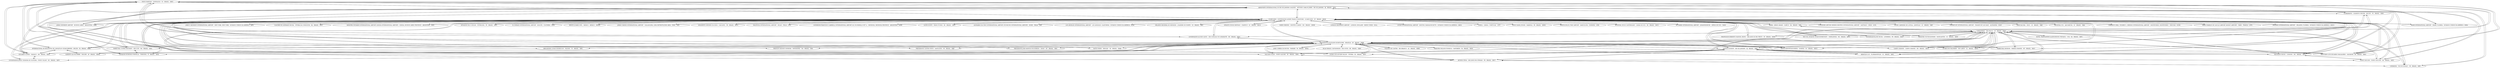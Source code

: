 digraph aeroportos {
    SBFZ [label="PINTO MARTINS - FORTALEZA - CE - BRASIL - SBFZ"];
    SBJU [label="ORLANDO BEZERRA DE MENEZES - JUAZEIRO DO NORTE - CE - BRASIL - SBJU"];
    SBRJ [label="SANTOS DUMONT - RIO DE JANEIRO - RJ - BRASIL - SBRJ"];
    SBLO [label="GOVERNADOR JOSÉ RICHA - LONDRINA - PR - BRASIL - SBLO"];
    SBCY [label="MARECHAL RONDON - VÁRZEA GRANDE - MT - BRASIL - SBCY"];
    SBPS [label="PORTO SEGURO - PORTO SEGURO - BA - BRASIL - SBPS"];
    SBSN [label="MAESTRO WILSON FONSECA - SANTARÉM - PA - BRASIL - SBSN"];
    SBGL [label="AEROPORTO INTERNACIONAL DO RIO DE JANEIRO (GALEÃO) - ANTONIO CARLOS JOBIM - RIO DE JANEIRO - RJ - BRASIL - SBGL"];
    SBCH [label="SERAFIN ENOSS BERTASO - CHAPECÓ - SC - BRASIL - SBCH"];
    SBSV [label="DEPUTADO LUÍS EDUARDO MAGALHÃES - SALVADOR - BA - BRASIL - SBSV"];
    SBMK [label="MÁRIO RIBEIRO - MONTES CLAROS - MG - BRASIL - SBMK"];
    EGLL [label="LONDON HEATHROW AIRPORT - LONDON, ENGLAND - REINO UNIDO - EGLL"];
    SBNF [label="MINISTRO VICTOR KONDER - NAVEGANTES - SC - BRASIL - SBNF"];
    SBMA [label="JOÃO CORREA DA ROCHA - MARABÁ - PA - BRASIL - SBMA"];
    KBOS [label="LOGAN INTERNATIONAL AIRPORT - BOSTON, MASSACHUSETTS - ESTADOS UNIDOS DA AMÉRICA - KBOS"];
    SBVT [label="EURICO DE AGUIAR SALLES - VITÓRIA - ES - BRASIL - SBVT"];
    SBFL [label="HERCÍLIO LUZ - FLORIANÓPOLIS - SC - BRASIL - SBFL"];
    SBPA [label="SALGADO FILHO - PORTO ALEGRE - RS - BRASIL - SBPA"];
    SBPJ [label="BRIGADEIRO LYSIAS RODRIGUES - PALMAS - TO - BRASIL - SBPJ"];
    LPPT [label="LISBOA - LISBOA - PORTUGAL - LPPT"];
    KMIA [label="MIAMI INTERNATIONAL AIRPORT - MIAMI, FLORIDA - ESTADOS UNIDOS DA AMÉRICA - KMIA"];
    SBMG [label="SÍLVIO NAME JÚNIOR - MARINGÁ - PR - BRASIL - SBMG"];
    SBIZ [label="PREFEITO RENATO MOREIRA - IMPERATRIZ - MA - BRASIL - SBIZ"];
    SBMQ [label="ALBERTO ALCOLUMBRE - MACAPÁ - AP - BRASIL - SBMQ"];
    LEBL [label="BARCELONA-EL PRAT AIRPORT - BARCELONA - ESPANHA - LEBL"];
    SBCX [label="REGIONAL HUGO CANTERGIANI - CAXIAS DO SUL - RS - BRASIL - SBCX"];
    SBBV [label="ATLAS BRASIL CANTANHEDE - BOA VISTA - RR - BRASIL - SBBV"];
    FAOR [label="OR TAMBO INTERNATIONAL AIRPORT - JOHANNESBURG - ÁFRICA DO SUL - FAOR"];
    SBJP [label="PRESIDENTE CASTRO PINTO - SANTA RITA - PB - BRASIL - SBJP"];
    SCEL [label="COMODORO ARTURO MERINO BENÍTEZ INTERNATIONAL AIRPORT - SANTIAGO - CHILE - SCEL"];
    SBJV [label="LAURO CARNEIRO DE LOYOLA - JOINVILLE - SC - BRASIL - SBJV"];
    EDDF [label="FRANKFURT INTERNATIONAL AIRPORT - FRANKFURT AM MAIN - ALEMANHA - EDDF"];
    SBJE [label="JERICOACORA - CRUZ - CE - BRASIL - SBJE"];
    SBCT [label="AFONSO PENA - SÃO JOSÉ DOS PINHAIS - PR - BRASIL - SBCT"];
    SBJA [label="REGIONAL SUL - JAGUARUNA - SC - BRASIL - SBJA"];
    SBPV [label="GOVERNADOR JORGE TEIXEIRA DE OLIVEIRA - PORTO VELHO - RO - BRASIL - SBPV"];
    SBEG [label="EDUARDO GOMES - MANAUS - AM - BRASIL - SBEG"];
    SBBR [label="PRESIDENTE JUSCELINO KUBITSCHEK - BRASÍLIA - DF - BRASIL - SBBR"];
    SBCF [label="TANCREDO NEVES - CONFINS - MG - BRASIL - SBCF"];
    SUMU [label="CARRASCO GRAL. CESÁREO L. BERISSO INTERNATIONAL AIRPORT - MONTEVIDEO, MONTEVIDEO - URUGUAI - SUMU"];
    SBSI [label="PRESIDENTE JOÃO BATISTA FIGUEIREDO - SINOP - MT - BRASIL - SBSI"];
    LFPG [label="PARIS-CHARLES DE GAULLE AIRPORT (ROISSY AIRPORT) - PARIS - FRANÇA - LFPG"];
    SBRB [label="PLÁCIDO DE CASTRO - RIO BRANCO - AC - BRASIL - SBRB"];
    KMCO [label="ORLANDO INTERNATIONAL AIRPORT - ORLANDO, FLORIDA - ESTADOS UNIDOS DA AMÉRICA - KMCO"];
    KJFK [label="JOHN F. KENNEDY INTERNATIONAL AIRPORT - NEW YORK, NEW YORK - ESTADOS UNIDOS DA AMÉRICA - KJFK"];
    SBSP [label="CONGONHAS - SÃO PAULO - SP - BRASIL - SBSP"];
    SBVC [label="GLAUBER DE ANDRADE ROCHA - VITÓRIA DA CONQUISTA - BA - BRASIL - SBVC"];
    SAEZ [label="MINISTRO PISTARINI INTERNATIONAL AIRPORT (EZEIZA INTERNATIONAL AIRPORT) - EZEIZA, BUENOS AIRES PROVINCE - ARGENTINA - SAEZ"];
    SBGR [label="GUARULHOS - GOVERNADOR ANDRÉ FRANCO MONTORO - GUARULHOS - SP - BRASIL - SBGR"];
    SBTE [label="SENADOR PETRÔNIO PORTELLA - TERESINA - PI - BRASIL - SBTE"];
    SBSR [label="PROFESSOR ERIBERTO MANOEL REINO - SÃO JOSÉ DO RIO PRETO - SP - BRASIL - SBSR"];
    SBPL [label="SENADOR NILO COELHO - PETROLINA - PE - BRASIL - SBPL"];
    SBGO [label="SANTA GENOVEVA/GOIÂNIA - GOIÂNIA - GO - BRASIL - SBGO"];
    SKBO [label="EL DORADO INTERNATIONAL AIRPORT - BOGOTÁ - COLÔMBIA - SKBO"];
    MMMX [label="BENITO JUAREZ INTL - MEXICO - MÉXICO - MMMX"];
    SBTC [label="HOTEL TRANSAMÉRICA(AERODROMO PRIVADO) - UNA - BA - BRASIL - SBTC"];
    SBAR [label="SANTA MARIA - ARACAJU - SE - BRASIL - SBAR"];
    SPJC [label="JORGE CHÁVEZ INTERNATIONAL AIRPORT - CALLAO/LIMA, LIMA METROPOLITAN AREA - PERU - SPJC"];
    SBCG [label="CAMPO GRANDE - CAMPO GRANDE - MS - BRASIL - SBCG"];
    SBSL [label="MARECHAL CUNHA MACHADO - SÃO LUÍS - MA - BRASIL - SBSL"];
    SBCA [label="ADALBERTO MENDES DA SILVA - CASCAVEL - PR - BRASIL - SBCA"];
    SBFI [label="CATARATAS - FOZ DO IGUAÇU - PR - BRASIL - SBFI"];
    SBMO [label="ZUMBI DOS PALMARES - RIO LARGO - AL - BRASIL - SBMO"];
    LIMC [label="MALPENSA INTERNATIONAL AIRPORT - MILAN - ITÁLIA - LIMC"];
    SAME [label="GOVERNOR FRANCISCO GABRIELLI INTERNATIONAL AIRPORT (EL PLUMERILLO INT´L) - MENDOZA, MENDOZA PROVINCE - ARGENTINA - SAME"];
    SBBE [label="INTERNACIONAL DE BELÉM/VAL DE CANS/JÚLIO CEZAR RIBEIRO - BELÉM - PA - BRASIL - SBBE"];
    SBUL [label="TEN CEL AVIADOR CÉSAR BOMBONATO - UBERLÂNDIA - MG - BRASIL - SBUL"];
    SBPF [label="LAURO KURTZ - PASSO FUNDO - RS - BRASIL - SBPF"];
    LIRF [label="LEONARDO DA VINCI INTERNATIONAL AIRPORT (FIUMICINO INTERNATIONAL AIRPORT) - ROME - ITÁLIA - LIRF"];
    SBSG [label="GOVERNADOR ALUIZIO ALVES - SÃO GONÇALO DO AMARANTE - RN - BRASIL - SBSG"];
    KLAX [label="LOS ANGELES INTERNATIONAL AIRPORT - LOS ANGELES, CALIFORNIA - ESTADOS UNIDOS DA AMÉRICA - KLAX"];
    SABE [label="JORGE NEWBERY AIRPORT - BUENOS AIRES - ARGENTINA - SABE"];
    SBRF [label="GUARARAPES - GILBERTO FREYRE - RECIFE - PE - BRASIL - SBRF"];
    SBIL [label="BAHIA - JORGE AMADO - ILHÉUS - BA - BRASIL - SBIL"];
    SBSP -> SBBR;
    SBBR -> SBSP;
    SBSP -> SBCY;
    SBSP -> SBCF;
    SBCF -> SBSP;
    SBSP -> SBCT;
    SBCT -> SBSP;
    SBSP -> SBFL;
    SBFL -> SBSP;
    SBSP -> SBSR;
    SBSR -> SBSP;
    SBSP -> SBUL;
    SBGO -> SBSP;
    SBSP -> SBGO;
    SBUL -> SBSP;
    SBFI -> SBSP;
    SBGR -> SBIZ;
    SBIZ -> SBGR;
    SBSP -> SBIL;
    SBIL -> SBSP;
    SBGR -> SBJA;
    SBJA -> SBGR;
    SBSP -> SBMO;
    SBSP -> SBLO;
    SBLO -> SBSP;
    SBSP -> SBRJ;
    SBGR -> SBCG;
    SBCG -> SBGR;
    SBSP -> SBNF;
    SBNF -> SBSP;
    SBSP -> SBPS;
    SBSP -> SBPA;
    SBPA -> SBSP;
    SBSP -> SBRF;
    SBRF -> SBSP;
    SBRJ -> SBSP;
    SBEG -> SBFZ;
    SBCG -> SBSP;
    SBSP -> SBCG;
    SBCF -> SBRJ;
    SBRJ -> SBCF;
    SBSP -> SBFZ;
    SBFZ -> SBSP;
    SBBR -> SBIZ;
    SBIZ -> SBBR;
    SBGR -> SBTE;
    SBTE -> SBGR;
    SBGR -> SBFI;
    SBFI -> SBGR;
    SBBR -> SBEG;
    SBGR -> SBUL;
    SBUL -> SBGR;
    SBGR -> SBMG;
    SBMG -> SBGR;
    SBGR -> SBCA;
    SBCA -> SBGR;
    SBGR -> SBAR;
    SBAR -> SBGR;
    SBBE -> SBGR;
    SBGR -> SBVC;
    SBVC -> SBGR;
    SBGR -> SBPS;
    SBPS -> SBGR;
    SBGR -> SBIL;
    SBIL -> SBGR;
    SBGR -> SBBR;
    SBSV -> SBGR;
    SBBR -> SBJP;
    SBBR -> SBGR;
    SBBR -> SBRB;
    SBGR -> SBCY;
    SBCY -> SBGR;
    SBBR -> SBCT;
    SBGR -> SBCH;
    SBCH -> SBGR;
    SBGR -> SBCX;
    SBCX -> SBGR;
    SBGR -> SBGL;
    SBGL -> SBGR;
    SBGR -> SBCT;
    SBCT -> SBGR;
    SBGR -> SBSL;
    SBSL -> SBGR;
    SBGR -> SBEG;
    SBGR -> SBMK;
    SBMK -> SBGR;
    SBFL -> SBGR;
    SBGR -> SBFL;
    SBSR -> SBGR;
    SBGR -> SBSR;
    SBFZ -> SBGR;
    SBGR -> SBFZ;
    SBGR -> SBBE;
    SBGR -> SBVT;
    SBVT -> SBGR;
    SBGR -> SBSV;
    SBGR -> SBRJ;
    SBGR -> SBJU;
    SBRJ -> SBGR;
    SBGR -> SBRF;
    SBRF -> SBGR;
    SBGR -> SBPL;
    SBPL -> SBGR;
    SBGR -> SBPJ;
    SBPJ -> SBGR;
    SBSP -> SBFI;
    SBGR -> SBPF;
    SBPF -> SBGR;
    SBGR -> SBNF;
    SBNF -> SBGR;
    SBMO -> SBGR;
    SBBR -> SBCY;
    SBCY -> SBBR;
    SBGR -> SBPA;
    SBPA -> SBGR;
    SBBR -> SBCG;
    SBBR -> SBPA;
    SBPA -> SBBR;
    SBGR -> SBSG;
    SBSG -> SBGR;
    SBGR -> SBMO;
    SBGR -> SBPV;
    SBGR -> SBLO;
    SBLO -> SBGR;
    SBGR -> SBJP;
    SBJP -> SBGR;
    SBGR -> SBJV;
    SBJV -> SBGR;
    SBGR -> SBJE;
    SBJE -> SBGR;
    SBCT -> SBPA;
    SBPA -> SBCT;
    SBCT -> SBFI;
    SBFI -> SBCT;
    SBCT -> SBBR;
    SBRF -> SBFZ;
    SBFZ -> SBRF;
    SBTE -> SBFZ;
    SBFZ -> SBTE;
    SBJP -> SBBR;
    SBSG -> SBBR;
    SBBR -> SBMA;
    SBMA -> SBBR;
    SBSL -> SBFZ;
    SBFZ -> SBSL;
    SBBR -> SBSV;
    SBSV -> SBBR;
    SBGL -> SBFZ;
    SBFZ -> SBGL;
    SBFZ -> SBSG;
    SBSG -> SBFZ;
    SBSV -> SBFZ;
    SBFZ -> SBSV;
    SBBE -> SBFZ;
    SBFZ -> SBBE;
    SBFZ -> SBEG;
    SBPS -> SBSP;
    SBGO -> SBGR;
    SBGR -> SBGO;
    SBGR -> SBCF;
    SBCF -> SBGR;
    SBEG -> SBGR;
    SBSI -> SBGR;
    SBMQ -> SBBE;
    SBBE -> SBMQ;
    SBBR -> SBPJ;
    SBPJ -> SBBR;
    SBBR -> SBGL;
    SBGL -> SBBR;
    SBSP -> SBSV;
    SBSV -> SBSP;
    SBVT -> SBSP;
    SBSP -> SBVT;
    SBRJ -> SBVT;
    SBVT -> SBRJ;
    SBVT -> SBGL;
    SBRJ -> SBSV;
    SBSV -> SBRJ;
    SBRJ -> SBPA;
    SBPA -> SBRJ;
    SBRJ -> SBFL;
    SBFL -> SBRJ;
    SBGL -> SBFI;
    SBFI -> SBGL;
    SBRJ -> SBCT;
    SBCT -> SBRJ;
    SBBR -> SBAR;
    SBAR -> SBBR;
    SBBR -> SBBE;
    SBBE -> SBBR;
    SBBR -> SBPS;
    SBPS -> SBBR;
    SBBR -> SBBV;
    SBBV -> SBBR;
    SBCG -> SBBR;
    SBBR -> SBCF;
    SBCF -> SBBR;
    SBBR -> SBFZ;
    SBFZ -> SBBR;
    SBEG -> SBBR;
    SBGL -> SBPS;
    SBPS -> SBGL;
    SBGO -> SBBR;
    SBBR -> SBGO;
    SBBR -> SBSG;
    SBBR -> SBMO;
    SBMO -> SBBR;
    SBBR -> SBMQ;
    SBMQ -> SBBR;
    SBBR -> SBPV;
    SBRB -> SBBR;
    SBBR -> SBRF;
    SBRF -> SBBR;
    SBBR -> SBRJ;
    SBRJ -> SBBR;
    SBBR -> SBSL;
    SBSL -> SBBR;
    SBBR -> SBSI;
    SBBR -> SBSN;
    SBSN -> SBBR;
    SBBR -> SBTE;
    SBTE -> SBBR;
    SBBR -> SBVT;
    SBVT -> SBBR;
    SBSP -> SBSG;
    SBSG -> SBSP;
    SBGR -> SPJC;
    SPJC -> SBGR;
    SBGR -> SUMU;
    SUMU -> SBGR;
    SBGR -> SABE;
    SABE -> SBGR;
    SBGR -> SCEL;
    SCEL -> SBGR;
    SBGR -> SKBO;
    SKBO -> SBGR;
    SBGR -> FAOR;
    LFPG -> SBGR;
    SBGR -> LFPG;
    SBGR -> EDDF;
    EDDF -> SBGR;
    SBGR -> LIMC;
    LIMC -> SBGR;
    SBGR -> EGLL;
    EGLL -> SBGR;
    SBGR -> MMMX;
    MMMX -> SBGR;
    LEBL -> SBGR;
    SBGR -> LIRF;
    KMCO -> SBGR;
    SBGR -> SAEZ;
    SBGL -> SABE;
    SABE -> SBGL;
    SBGR -> LPPT;
    LPPT -> SBGR;
    SBGR -> KJFK;
    KJFK -> SBGR;
    SBFZ -> KMIA;
    SBGR -> KMIA;
    KMIA -> SBGR;
    SBCY -> SBSP;
    SBMO -> SBSP;
    SBPV -> SBBR;
    SBJU -> SBGR;
    SBPV -> SBGR;
    SBSL -> SBTE;
    SBTE -> SBSL;
    SBGR -> SBSI;
    SBGL -> SBCF;
    SBCF -> SBGL;
    SBGL -> SBPA;
    SBPA -> SBGL;
    SBEG -> SBPV;
    SBPV -> SBEG;
    SBBR -> SBFL;
    SBFL -> SBBR;
    SBSI -> SBBR;
    SBGL -> SBVT;
    SBGL -> SBSV;
    SBSV -> SBGL;
    SBGL -> SBRF;
    SBGL -> SBSG;
    FAOR -> SBGR;
    SBGR -> KLAX;
    SBGR -> LEBL;
    LIRF -> SBGR;
    SAEZ -> SBGR;
    SBGR -> KBOS;
    KMIA -> SBFZ;
    SBSP -> SBTC;
    SBTC -> SBSP;
    SBGL -> SBEG;
    SBRF -> SBGL;
    SBSG -> SBGL;
    KLAX -> SBGR;
    SBGR -> KMCO;
    KBOS -> SBGR;
    SBEG -> SBGL;
    SBGR -> SAME;
    SAME -> SBGR;
    SBEG -> SBBE;
    SBBE -> SBEG;
    SBPS -> SBCF;
    SBCF -> SBPS;
}